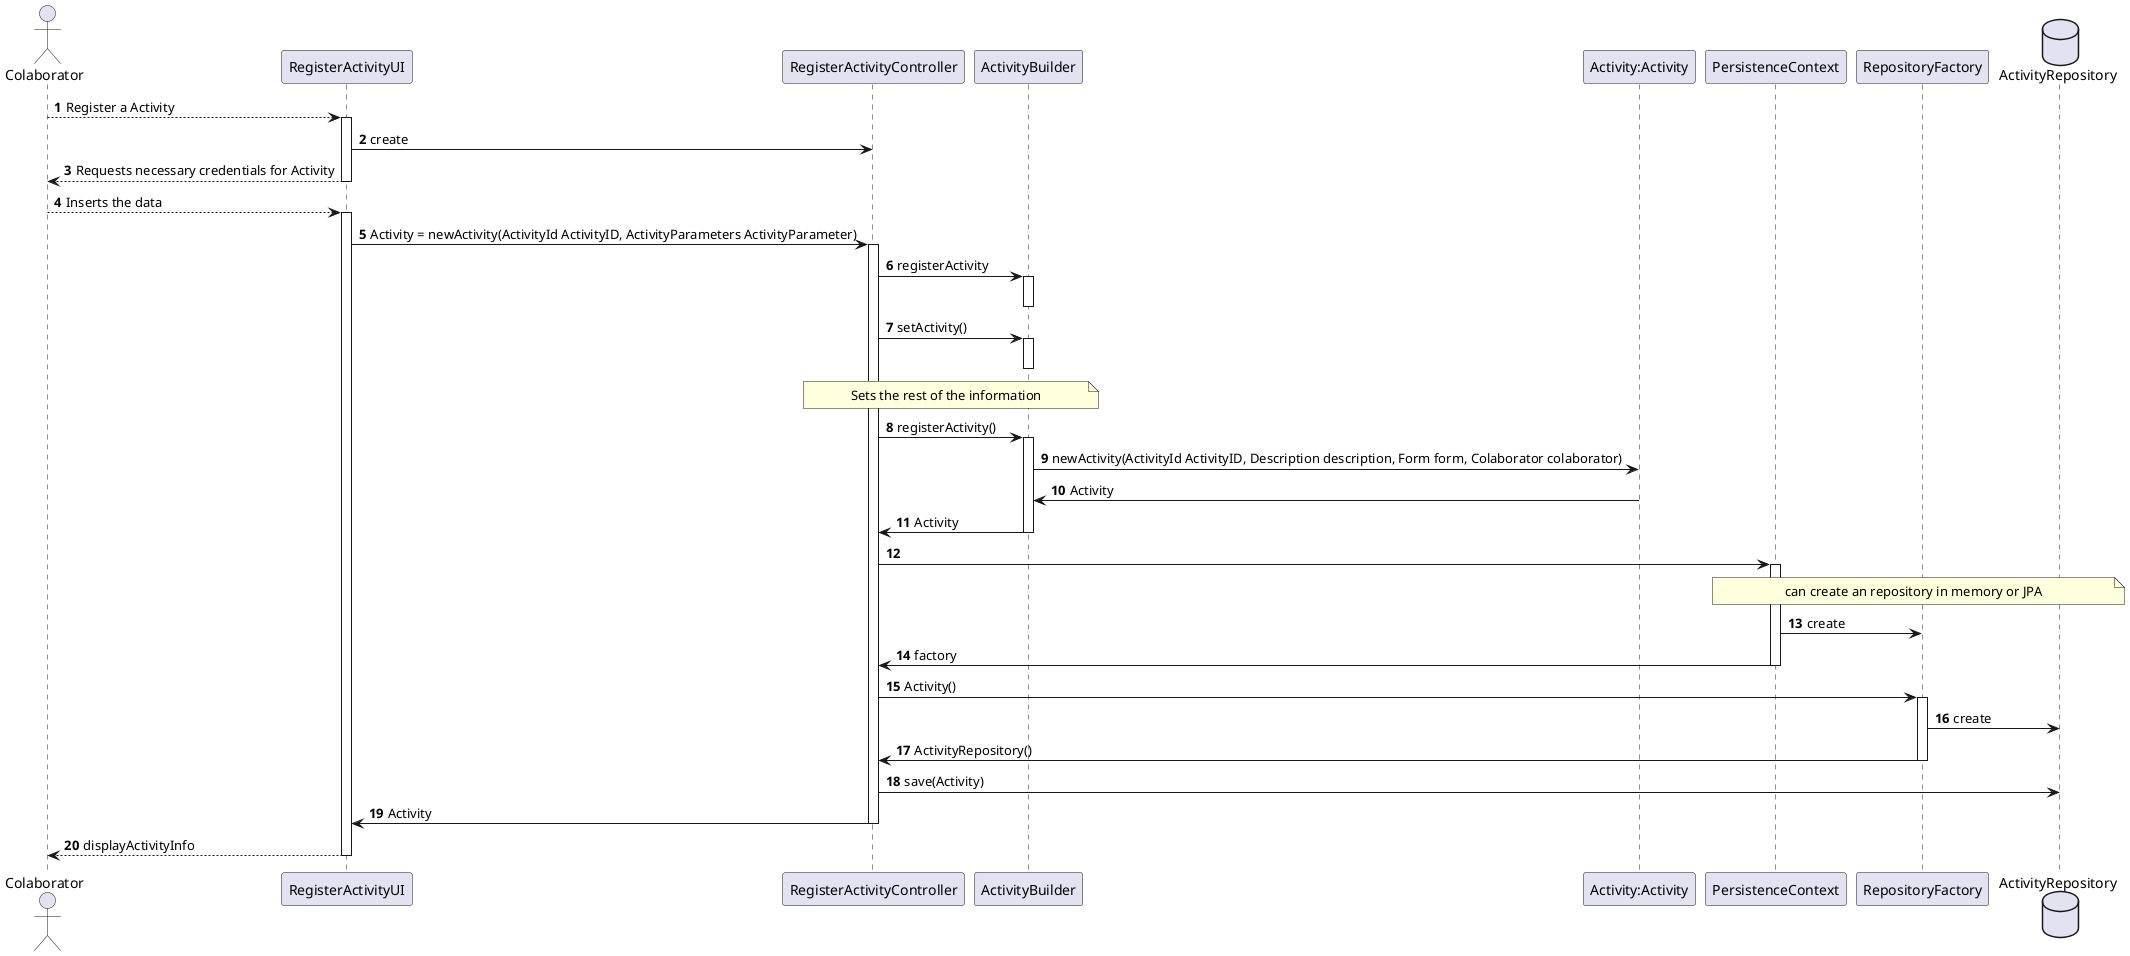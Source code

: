 @startuml
autonumber

actor "Colaborator" as C

participant "RegisterActivityUI" as UI
participant "RegisterActivityController" as CTRL
participant "ActivityBuilder" as CB
participant "Activity:Activity" as CC
participant "PersistenceContext" as PC
participant "RepositoryFactory" as RF


database "ActivityRepository" as CR

C --> UI : Register a Activity
activate UI
    UI -> CTRL : create
    UI --> C : Requests necessary credentials for Activity
deactivate UI

C --> UI : Inserts the data
activate UI
    UI -> CTRL : Activity = newActivity(ActivityId ActivityID, ActivityParameters ActivityParameter)
    activate CTRL
        CTRL -> CB: registerActivity
        activate CB
        deactivate CB

        CTRL -> CB: setActivity()
        activate CB
        deactivate CB

note over CTRL, CB : Sets the rest of the information


        CTRL -> CB: registerActivity()
        activate CB
                CB -> CC: newActivity(ActivityId ActivityID, Description description, Form form, Colaborator colaborator)
                CC -> CB: Activity
                CB -> CTRL: Activity
        deactivate CB

        CTRL -> PC:
        activate PC
        note over PC, CR : can create an repository in memory or JPA
         PC->RF: create
         PC->CTRL: factory

        deactivate PC

        CTRL->RF:Activity()
        activate RF
        RF->CR:create
        RF->CTRL:ActivityRepository()
        deactivate RF

        CTRL->CR:save(Activity)

        CTRL->UI:Activity
    deactivate CTRL

    UI --> C : displayActivityInfo
deactivate UI


@enduml
